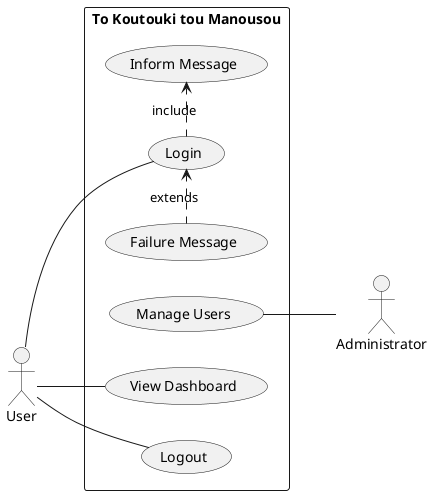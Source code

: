 @startuml

left to right direction

actor "User" as usr
actor "Administrator" as admin

rectangle "To Koutouki tou Manousou" {
  usecase "Login" as UC1
  usecase "View Dashboard" as UC2
  usecase "Logout" as UC3
  usecase "Manage Users" as UC4
  usecase "Inform Message" as UC5
  usecase "Failure Message" as UC6

}

usr -- UC1
usr -- UC2
usr -- UC3
admin -up- UC4

UC1 .> UC5 : include
UC6 .> UC1 : extends





















@enduml
